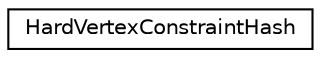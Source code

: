 digraph "Graphical Class Hierarchy"
{
 // INTERACTIVE_SVG=YES
 // LATEX_PDF_SIZE
  edge [fontname="Helvetica",fontsize="10",labelfontname="Helvetica",labelfontsize="10"];
  node [fontname="Helvetica",fontsize="10",shape=record];
  rankdir="LR";
  Node0 [label="HardVertexConstraintHash",height=0.2,width=0.4,color="black", fillcolor="white", style="filled",URL="$structHardVertexConstraintHash.html",tooltip=" "];
}
